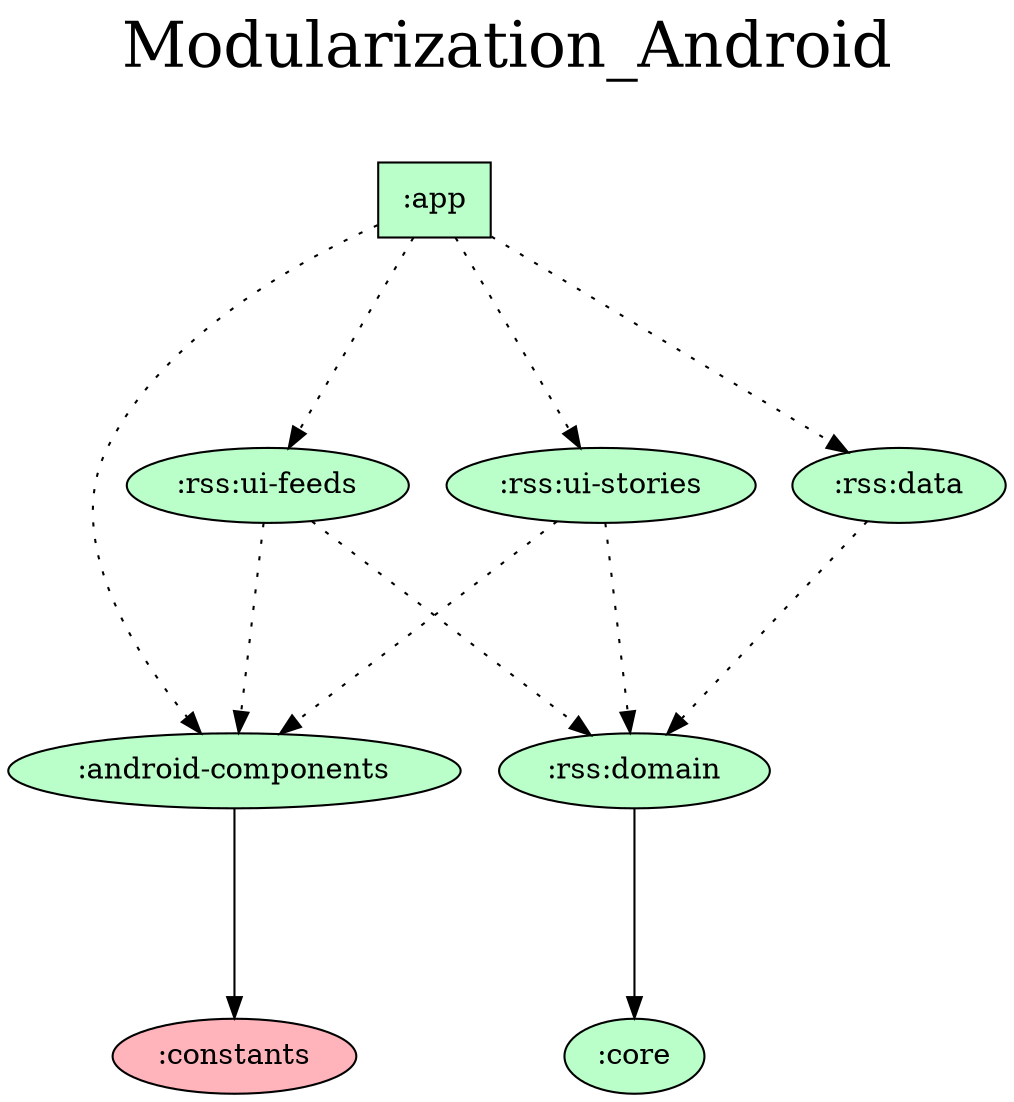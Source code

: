 digraph {
  graph [label="Modularization_Android\n ",labelloc=t,fontsize=30,ranksep=1.4];
  node [style=filled, fillcolor="#bbbbbb"];
  rankdir=TB;

  # Projects

  ":android-components" [fillcolor="#baffc9"];
  ":app" [shape=box, fillcolor="#baffc9"];
  ":constants" [fillcolor="#ffb3ba"];
  ":core" [fillcolor="#baffc9"];
  ":rss:data" [fillcolor="#baffc9"];
  ":rss:domain" [fillcolor="#baffc9"];
  ":rss:ui-feeds" [fillcolor="#baffc9"];
  ":rss:ui-stories" [fillcolor="#baffc9"];

  {rank = same; ":app";}

  # Dependencies

  ":android-components" -> ":constants"
  ":app" -> ":android-components" [style=dotted]
  ":app" -> ":rss:ui-feeds" [style=dotted]
  ":app" -> ":rss:ui-stories" [style=dotted]
  ":app" -> ":rss:data" [style=dotted]
  ":rss:data" -> ":rss:domain" [style=dotted]
  ":rss:domain" -> ":core"
  ":rss:ui-feeds" -> ":android-components" [style=dotted]
  ":rss:ui-feeds" -> ":rss:domain" [style=dotted]
  ":rss:ui-stories" -> ":android-components" [style=dotted]
  ":rss:ui-stories" -> ":rss:domain" [style=dotted]
}
